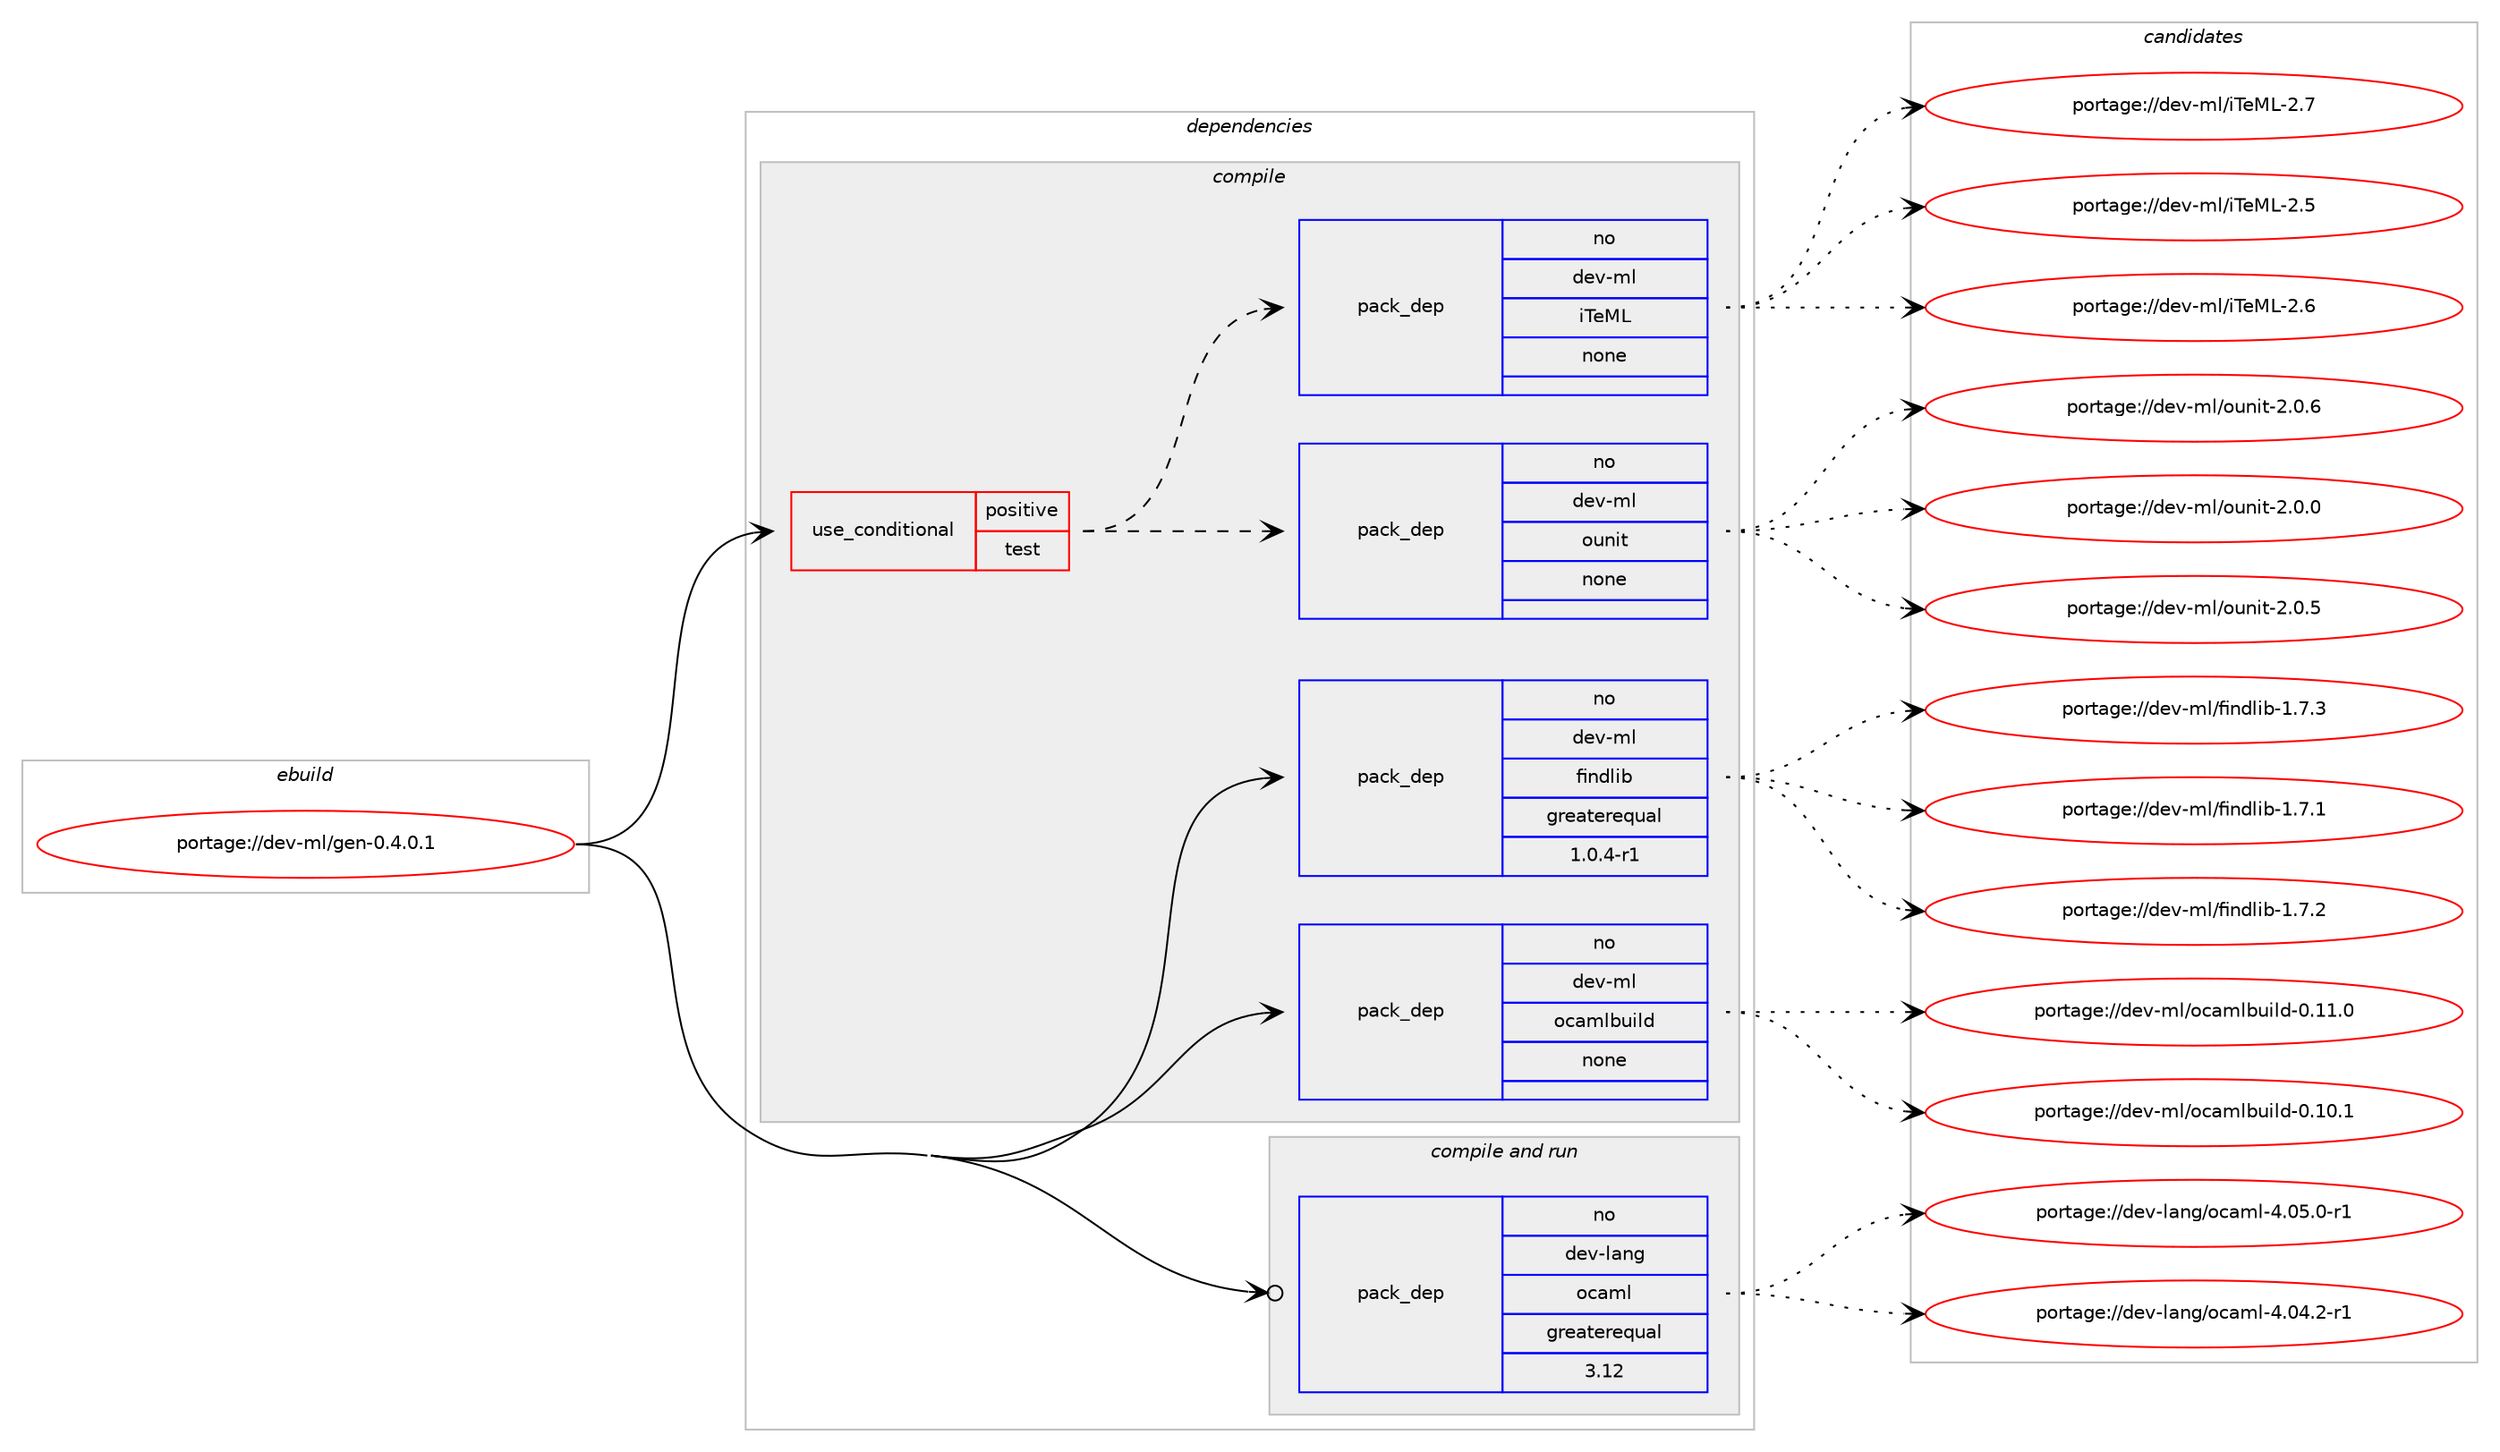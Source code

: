 digraph prolog {

# *************
# Graph options
# *************

newrank=true;
concentrate=true;
compound=true;
graph [rankdir=LR,fontname=Helvetica,fontsize=10,ranksep=1.5];#, ranksep=2.5, nodesep=0.2];
edge  [arrowhead=vee];
node  [fontname=Helvetica,fontsize=10];

# **********
# The ebuild
# **********

subgraph cluster_leftcol {
color=gray;
rank=same;
label=<<i>ebuild</i>>;
id [label="portage://dev-ml/gen-0.4.0.1", color=red, width=4, href="../dev-ml/gen-0.4.0.1.svg"];
}

# ****************
# The dependencies
# ****************

subgraph cluster_midcol {
color=gray;
label=<<i>dependencies</i>>;
subgraph cluster_compile {
fillcolor="#eeeeee";
style=filled;
label=<<i>compile</i>>;
subgraph cond22379 {
dependency106422 [label=<<TABLE BORDER="0" CELLBORDER="1" CELLSPACING="0" CELLPADDING="4"><TR><TD ROWSPAN="3" CELLPADDING="10">use_conditional</TD></TR><TR><TD>positive</TD></TR><TR><TD>test</TD></TR></TABLE>>, shape=none, color=red];
subgraph pack80897 {
dependency106423 [label=<<TABLE BORDER="0" CELLBORDER="1" CELLSPACING="0" CELLPADDING="4" WIDTH="220"><TR><TD ROWSPAN="6" CELLPADDING="30">pack_dep</TD></TR><TR><TD WIDTH="110">no</TD></TR><TR><TD>dev-ml</TD></TR><TR><TD>ounit</TD></TR><TR><TD>none</TD></TR><TR><TD></TD></TR></TABLE>>, shape=none, color=blue];
}
dependency106422:e -> dependency106423:w [weight=20,style="dashed",arrowhead="vee"];
subgraph pack80898 {
dependency106424 [label=<<TABLE BORDER="0" CELLBORDER="1" CELLSPACING="0" CELLPADDING="4" WIDTH="220"><TR><TD ROWSPAN="6" CELLPADDING="30">pack_dep</TD></TR><TR><TD WIDTH="110">no</TD></TR><TR><TD>dev-ml</TD></TR><TR><TD>iTeML</TD></TR><TR><TD>none</TD></TR><TR><TD></TD></TR></TABLE>>, shape=none, color=blue];
}
dependency106422:e -> dependency106424:w [weight=20,style="dashed",arrowhead="vee"];
}
id:e -> dependency106422:w [weight=20,style="solid",arrowhead="vee"];
subgraph pack80899 {
dependency106425 [label=<<TABLE BORDER="0" CELLBORDER="1" CELLSPACING="0" CELLPADDING="4" WIDTH="220"><TR><TD ROWSPAN="6" CELLPADDING="30">pack_dep</TD></TR><TR><TD WIDTH="110">no</TD></TR><TR><TD>dev-ml</TD></TR><TR><TD>findlib</TD></TR><TR><TD>greaterequal</TD></TR><TR><TD>1.0.4-r1</TD></TR></TABLE>>, shape=none, color=blue];
}
id:e -> dependency106425:w [weight=20,style="solid",arrowhead="vee"];
subgraph pack80900 {
dependency106426 [label=<<TABLE BORDER="0" CELLBORDER="1" CELLSPACING="0" CELLPADDING="4" WIDTH="220"><TR><TD ROWSPAN="6" CELLPADDING="30">pack_dep</TD></TR><TR><TD WIDTH="110">no</TD></TR><TR><TD>dev-ml</TD></TR><TR><TD>ocamlbuild</TD></TR><TR><TD>none</TD></TR><TR><TD></TD></TR></TABLE>>, shape=none, color=blue];
}
id:e -> dependency106426:w [weight=20,style="solid",arrowhead="vee"];
}
subgraph cluster_compileandrun {
fillcolor="#eeeeee";
style=filled;
label=<<i>compile and run</i>>;
subgraph pack80901 {
dependency106427 [label=<<TABLE BORDER="0" CELLBORDER="1" CELLSPACING="0" CELLPADDING="4" WIDTH="220"><TR><TD ROWSPAN="6" CELLPADDING="30">pack_dep</TD></TR><TR><TD WIDTH="110">no</TD></TR><TR><TD>dev-lang</TD></TR><TR><TD>ocaml</TD></TR><TR><TD>greaterequal</TD></TR><TR><TD>3.12</TD></TR></TABLE>>, shape=none, color=blue];
}
id:e -> dependency106427:w [weight=20,style="solid",arrowhead="odotvee"];
}
subgraph cluster_run {
fillcolor="#eeeeee";
style=filled;
label=<<i>run</i>>;
}
}

# **************
# The candidates
# **************

subgraph cluster_choices {
rank=same;
color=gray;
label=<<i>candidates</i>>;

subgraph choice80897 {
color=black;
nodesep=1;
choiceportage1001011184510910847111117110105116455046484648 [label="portage://dev-ml/ounit-2.0.0", color=red, width=4,href="../dev-ml/ounit-2.0.0.svg"];
choiceportage1001011184510910847111117110105116455046484653 [label="portage://dev-ml/ounit-2.0.5", color=red, width=4,href="../dev-ml/ounit-2.0.5.svg"];
choiceportage1001011184510910847111117110105116455046484654 [label="portage://dev-ml/ounit-2.0.6", color=red, width=4,href="../dev-ml/ounit-2.0.6.svg"];
dependency106423:e -> choiceportage1001011184510910847111117110105116455046484648:w [style=dotted,weight="100"];
dependency106423:e -> choiceportage1001011184510910847111117110105116455046484653:w [style=dotted,weight="100"];
dependency106423:e -> choiceportage1001011184510910847111117110105116455046484654:w [style=dotted,weight="100"];
}
subgraph choice80898 {
color=black;
nodesep=1;
choiceportage100101118451091084710584101777645504653 [label="portage://dev-ml/iTeML-2.5", color=red, width=4,href="../dev-ml/iTeML-2.5.svg"];
choiceportage100101118451091084710584101777645504654 [label="portage://dev-ml/iTeML-2.6", color=red, width=4,href="../dev-ml/iTeML-2.6.svg"];
choiceportage100101118451091084710584101777645504655 [label="portage://dev-ml/iTeML-2.7", color=red, width=4,href="../dev-ml/iTeML-2.7.svg"];
dependency106424:e -> choiceportage100101118451091084710584101777645504653:w [style=dotted,weight="100"];
dependency106424:e -> choiceportage100101118451091084710584101777645504654:w [style=dotted,weight="100"];
dependency106424:e -> choiceportage100101118451091084710584101777645504655:w [style=dotted,weight="100"];
}
subgraph choice80899 {
color=black;
nodesep=1;
choiceportage100101118451091084710210511010010810598454946554649 [label="portage://dev-ml/findlib-1.7.1", color=red, width=4,href="../dev-ml/findlib-1.7.1.svg"];
choiceportage100101118451091084710210511010010810598454946554650 [label="portage://dev-ml/findlib-1.7.2", color=red, width=4,href="../dev-ml/findlib-1.7.2.svg"];
choiceportage100101118451091084710210511010010810598454946554651 [label="portage://dev-ml/findlib-1.7.3", color=red, width=4,href="../dev-ml/findlib-1.7.3.svg"];
dependency106425:e -> choiceportage100101118451091084710210511010010810598454946554649:w [style=dotted,weight="100"];
dependency106425:e -> choiceportage100101118451091084710210511010010810598454946554650:w [style=dotted,weight="100"];
dependency106425:e -> choiceportage100101118451091084710210511010010810598454946554651:w [style=dotted,weight="100"];
}
subgraph choice80900 {
color=black;
nodesep=1;
choiceportage100101118451091084711199971091089811710510810045484649484649 [label="portage://dev-ml/ocamlbuild-0.10.1", color=red, width=4,href="../dev-ml/ocamlbuild-0.10.1.svg"];
choiceportage100101118451091084711199971091089811710510810045484649494648 [label="portage://dev-ml/ocamlbuild-0.11.0", color=red, width=4,href="../dev-ml/ocamlbuild-0.11.0.svg"];
dependency106426:e -> choiceportage100101118451091084711199971091089811710510810045484649484649:w [style=dotted,weight="100"];
dependency106426:e -> choiceportage100101118451091084711199971091089811710510810045484649494648:w [style=dotted,weight="100"];
}
subgraph choice80901 {
color=black;
nodesep=1;
choiceportage1001011184510897110103471119997109108455246485246504511449 [label="portage://dev-lang/ocaml-4.04.2-r1", color=red, width=4,href="../dev-lang/ocaml-4.04.2-r1.svg"];
choiceportage1001011184510897110103471119997109108455246485346484511449 [label="portage://dev-lang/ocaml-4.05.0-r1", color=red, width=4,href="../dev-lang/ocaml-4.05.0-r1.svg"];
dependency106427:e -> choiceportage1001011184510897110103471119997109108455246485246504511449:w [style=dotted,weight="100"];
dependency106427:e -> choiceportage1001011184510897110103471119997109108455246485346484511449:w [style=dotted,weight="100"];
}
}

}
